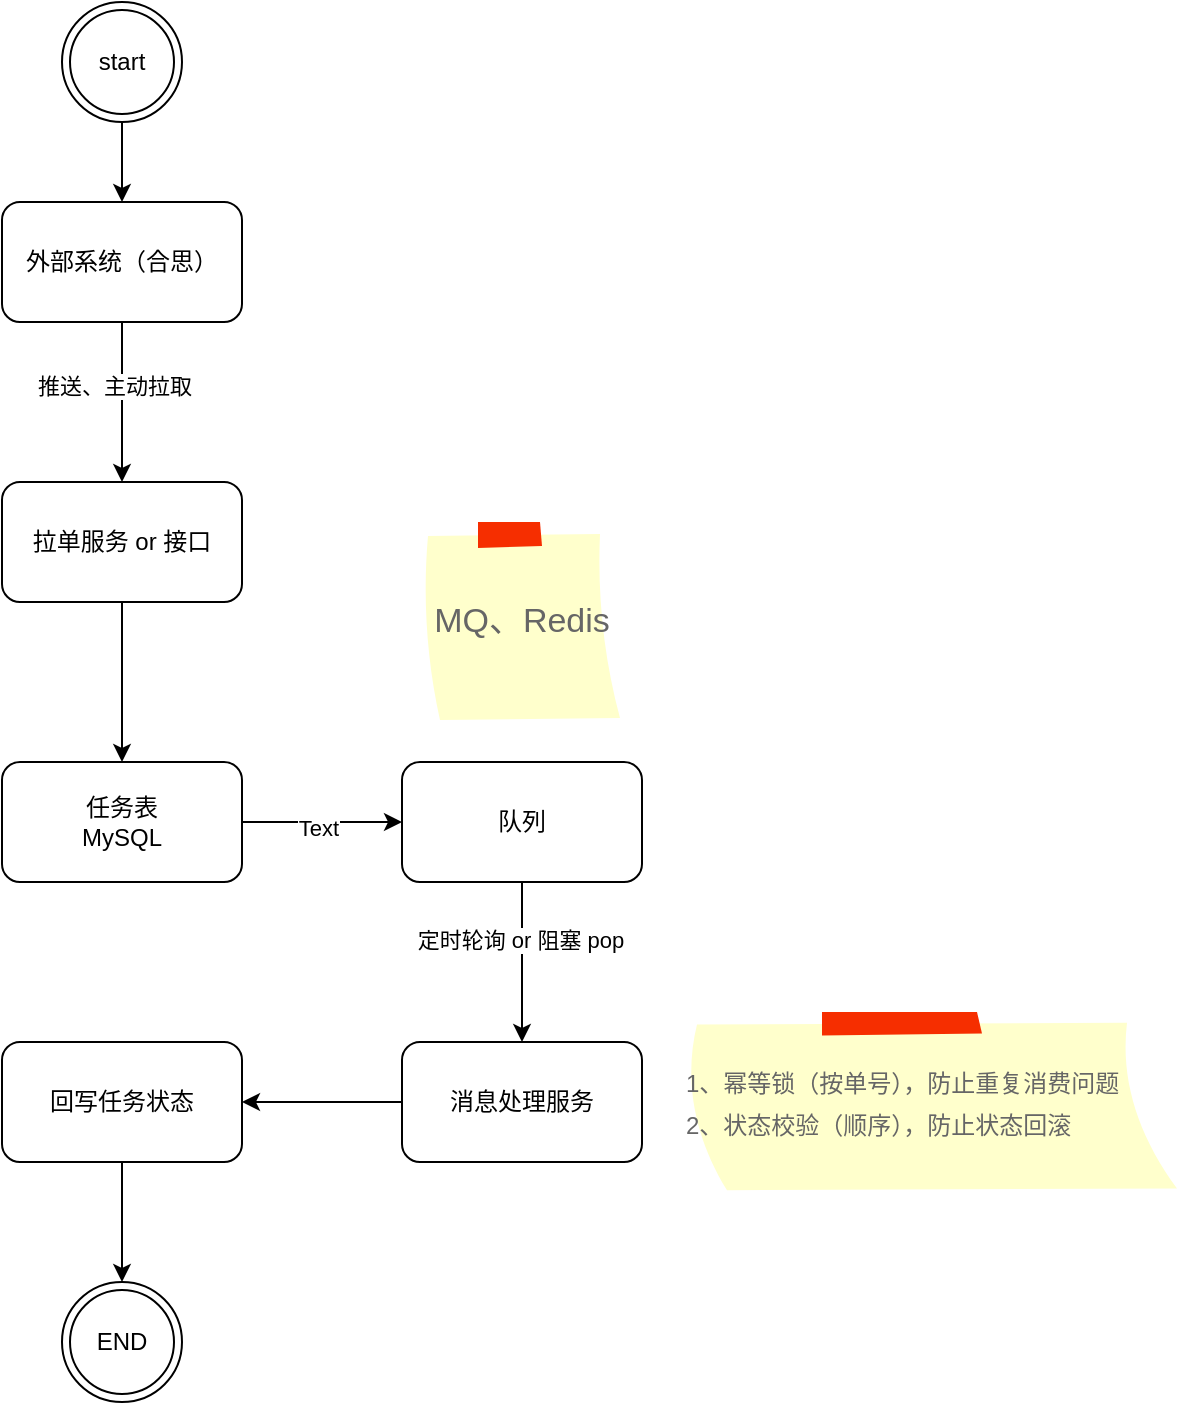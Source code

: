 <mxfile version="26.2.3">
  <diagram name="第 1 页" id="Wp1IoGdNccv3mP3BWe9S">
    <mxGraphModel dx="1428" dy="785" grid="1" gridSize="10" guides="1" tooltips="1" connect="1" arrows="1" fold="1" page="1" pageScale="1" pageWidth="1654" pageHeight="2336" math="0" shadow="0">
      <root>
        <mxCell id="0" />
        <mxCell id="1" parent="0" />
        <mxCell id="u-FvYeE5L0ytRQcUQXWl-4" value="" style="edgeStyle=orthogonalEdgeStyle;rounded=0;orthogonalLoop=1;jettySize=auto;html=1;" edge="1" parent="1" source="u-FvYeE5L0ytRQcUQXWl-1" target="u-FvYeE5L0ytRQcUQXWl-3">
          <mxGeometry relative="1" as="geometry" />
        </mxCell>
        <mxCell id="u-FvYeE5L0ytRQcUQXWl-11" value="推送、主动拉取" style="edgeLabel;html=1;align=center;verticalAlign=middle;resizable=0;points=[];" vertex="1" connectable="0" parent="u-FvYeE5L0ytRQcUQXWl-4">
          <mxGeometry x="-0.2" y="-4" relative="1" as="geometry">
            <mxPoint as="offset" />
          </mxGeometry>
        </mxCell>
        <mxCell id="u-FvYeE5L0ytRQcUQXWl-1" value="外部系统（合思）" style="rounded=1;whiteSpace=wrap;html=1;" vertex="1" parent="1">
          <mxGeometry x="340" y="200" width="120" height="60" as="geometry" />
        </mxCell>
        <mxCell id="u-FvYeE5L0ytRQcUQXWl-6" value="" style="edgeStyle=orthogonalEdgeStyle;rounded=0;orthogonalLoop=1;jettySize=auto;html=1;" edge="1" parent="1" source="u-FvYeE5L0ytRQcUQXWl-3" target="u-FvYeE5L0ytRQcUQXWl-5">
          <mxGeometry relative="1" as="geometry" />
        </mxCell>
        <mxCell id="u-FvYeE5L0ytRQcUQXWl-3" value="拉单服务 or 接口" style="whiteSpace=wrap;html=1;rounded=1;" vertex="1" parent="1">
          <mxGeometry x="340" y="340" width="120" height="60" as="geometry" />
        </mxCell>
        <mxCell id="u-FvYeE5L0ytRQcUQXWl-8" value="" style="edgeStyle=orthogonalEdgeStyle;rounded=0;orthogonalLoop=1;jettySize=auto;html=1;" edge="1" parent="1" source="u-FvYeE5L0ytRQcUQXWl-5" target="u-FvYeE5L0ytRQcUQXWl-7">
          <mxGeometry relative="1" as="geometry" />
        </mxCell>
        <mxCell id="u-FvYeE5L0ytRQcUQXWl-20" value="Text" style="edgeLabel;html=1;align=center;verticalAlign=middle;resizable=0;points=[];" vertex="1" connectable="0" parent="u-FvYeE5L0ytRQcUQXWl-8">
          <mxGeometry x="-0.05" y="-3" relative="1" as="geometry">
            <mxPoint as="offset" />
          </mxGeometry>
        </mxCell>
        <mxCell id="u-FvYeE5L0ytRQcUQXWl-5" value="任务表&lt;div&gt;MySQL&lt;/div&gt;" style="whiteSpace=wrap;html=1;rounded=1;" vertex="1" parent="1">
          <mxGeometry x="340" y="480" width="120" height="60" as="geometry" />
        </mxCell>
        <mxCell id="u-FvYeE5L0ytRQcUQXWl-10" value="" style="edgeStyle=orthogonalEdgeStyle;rounded=0;orthogonalLoop=1;jettySize=auto;html=1;" edge="1" parent="1" source="u-FvYeE5L0ytRQcUQXWl-7" target="u-FvYeE5L0ytRQcUQXWl-9">
          <mxGeometry relative="1" as="geometry" />
        </mxCell>
        <mxCell id="u-FvYeE5L0ytRQcUQXWl-15" value="定时轮询 or 阻塞 pop" style="edgeLabel;html=1;align=center;verticalAlign=middle;resizable=0;points=[];" vertex="1" connectable="0" parent="u-FvYeE5L0ytRQcUQXWl-10">
          <mxGeometry x="-0.275" y="-1" relative="1" as="geometry">
            <mxPoint as="offset" />
          </mxGeometry>
        </mxCell>
        <mxCell id="u-FvYeE5L0ytRQcUQXWl-7" value="队列" style="whiteSpace=wrap;html=1;rounded=1;" vertex="1" parent="1">
          <mxGeometry x="540" y="480" width="120" height="60" as="geometry" />
        </mxCell>
        <mxCell id="u-FvYeE5L0ytRQcUQXWl-18" value="" style="edgeStyle=orthogonalEdgeStyle;rounded=0;orthogonalLoop=1;jettySize=auto;html=1;" edge="1" parent="1" source="u-FvYeE5L0ytRQcUQXWl-9" target="u-FvYeE5L0ytRQcUQXWl-17">
          <mxGeometry relative="1" as="geometry" />
        </mxCell>
        <mxCell id="u-FvYeE5L0ytRQcUQXWl-9" value="消息处理服务" style="whiteSpace=wrap;html=1;rounded=1;" vertex="1" parent="1">
          <mxGeometry x="540" y="620" width="120" height="60" as="geometry" />
        </mxCell>
        <mxCell id="u-FvYeE5L0ytRQcUQXWl-13" value="MQ、Redis" style="strokeWidth=1;shadow=0;dashed=0;align=center;html=1;shape=mxgraph.mockup.text.stickyNote2;fontColor=#666666;mainText=;fontSize=17;whiteSpace=wrap;fillColor=#ffffcc;strokeColor=#F62E00;" vertex="1" parent="1">
          <mxGeometry x="550" y="360" width="100" height="100" as="geometry" />
        </mxCell>
        <mxCell id="u-FvYeE5L0ytRQcUQXWl-16" value="&lt;font style=&quot;font-size: 12px;&quot;&gt;1、幂等锁（按单号），防止重复消费问题&lt;/font&gt;&lt;div&gt;&lt;font style=&quot;font-size: 12px;&quot;&gt;2、状态校验（顺序），防止状态回滚&lt;/font&gt;&lt;/div&gt;" style="strokeWidth=1;shadow=0;dashed=0;align=left;html=1;shape=mxgraph.mockup.text.stickyNote2;fontColor=#666666;mainText=;fontSize=17;whiteSpace=wrap;fillColor=#ffffcc;strokeColor=#F62E00;" vertex="1" parent="1">
          <mxGeometry x="680" y="605" width="250" height="90" as="geometry" />
        </mxCell>
        <mxCell id="u-FvYeE5L0ytRQcUQXWl-23" style="edgeStyle=orthogonalEdgeStyle;rounded=0;orthogonalLoop=1;jettySize=auto;html=1;exitX=0.5;exitY=1;exitDx=0;exitDy=0;entryX=0.5;entryY=0;entryDx=0;entryDy=0;" edge="1" parent="1" source="u-FvYeE5L0ytRQcUQXWl-17" target="u-FvYeE5L0ytRQcUQXWl-22">
          <mxGeometry relative="1" as="geometry" />
        </mxCell>
        <mxCell id="u-FvYeE5L0ytRQcUQXWl-17" value="回写任务状态" style="whiteSpace=wrap;html=1;rounded=1;" vertex="1" parent="1">
          <mxGeometry x="340" y="620" width="120" height="60" as="geometry" />
        </mxCell>
        <mxCell id="u-FvYeE5L0ytRQcUQXWl-22" value="END" style="ellipse;shape=doubleEllipse;html=1;dashed=0;whiteSpace=wrap;aspect=fixed;" vertex="1" parent="1">
          <mxGeometry x="370" y="740" width="60" height="60" as="geometry" />
        </mxCell>
        <mxCell id="u-FvYeE5L0ytRQcUQXWl-25" style="edgeStyle=orthogonalEdgeStyle;rounded=0;orthogonalLoop=1;jettySize=auto;html=1;exitX=0.5;exitY=1;exitDx=0;exitDy=0;entryX=0.5;entryY=0;entryDx=0;entryDy=0;" edge="1" parent="1" source="u-FvYeE5L0ytRQcUQXWl-24" target="u-FvYeE5L0ytRQcUQXWl-1">
          <mxGeometry relative="1" as="geometry" />
        </mxCell>
        <mxCell id="u-FvYeE5L0ytRQcUQXWl-24" value="start" style="ellipse;shape=doubleEllipse;html=1;dashed=0;whiteSpace=wrap;aspect=fixed;" vertex="1" parent="1">
          <mxGeometry x="370" y="100" width="60" height="60" as="geometry" />
        </mxCell>
      </root>
    </mxGraphModel>
  </diagram>
</mxfile>
